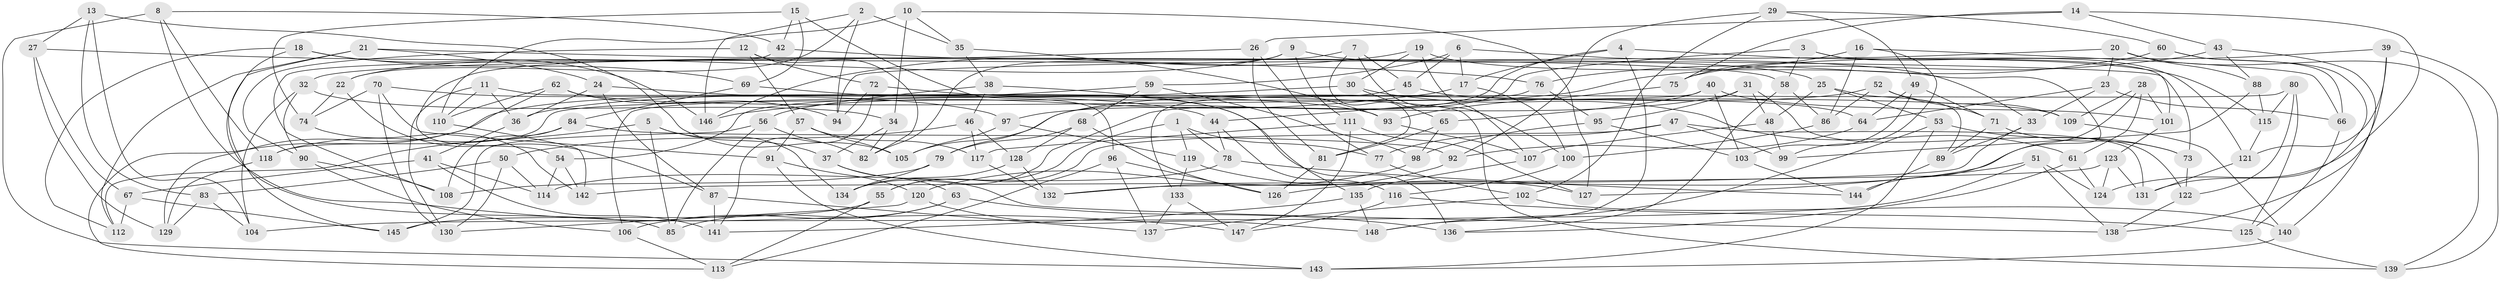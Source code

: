 // Generated by graph-tools (version 1.1) at 2025/26/03/09/25 03:26:50]
// undirected, 148 vertices, 296 edges
graph export_dot {
graph [start="1"]
  node [color=gray90,style=filled];
  1;
  2;
  3;
  4;
  5;
  6;
  7;
  8;
  9;
  10;
  11;
  12;
  13;
  14;
  15;
  16;
  17;
  18;
  19;
  20;
  21;
  22;
  23;
  24;
  25;
  26;
  27;
  28;
  29;
  30;
  31;
  32;
  33;
  34;
  35;
  36;
  37;
  38;
  39;
  40;
  41;
  42;
  43;
  44;
  45;
  46;
  47;
  48;
  49;
  50;
  51;
  52;
  53;
  54;
  55;
  56;
  57;
  58;
  59;
  60;
  61;
  62;
  63;
  64;
  65;
  66;
  67;
  68;
  69;
  70;
  71;
  72;
  73;
  74;
  75;
  76;
  77;
  78;
  79;
  80;
  81;
  82;
  83;
  84;
  85;
  86;
  87;
  88;
  89;
  90;
  91;
  92;
  93;
  94;
  95;
  96;
  97;
  98;
  99;
  100;
  101;
  102;
  103;
  104;
  105;
  106;
  107;
  108;
  109;
  110;
  111;
  112;
  113;
  114;
  115;
  116;
  117;
  118;
  119;
  120;
  121;
  122;
  123;
  124;
  125;
  126;
  127;
  128;
  129;
  130;
  131;
  132;
  133;
  134;
  135;
  136;
  137;
  138;
  139;
  140;
  141;
  142;
  143;
  144;
  145;
  146;
  147;
  148;
  1 -- 78;
  1 -- 55;
  1 -- 119;
  1 -- 77;
  2 -- 146;
  2 -- 94;
  2 -- 35;
  2 -- 22;
  3 -- 134;
  3 -- 58;
  3 -- 121;
  3 -- 101;
  4 -- 148;
  4 -- 79;
  4 -- 115;
  4 -- 17;
  5 -- 85;
  5 -- 112;
  5 -- 37;
  5 -- 134;
  6 -- 33;
  6 -- 17;
  6 -- 59;
  6 -- 45;
  7 -- 81;
  7 -- 100;
  7 -- 54;
  7 -- 45;
  8 -- 147;
  8 -- 42;
  8 -- 143;
  8 -- 118;
  9 -- 22;
  9 -- 111;
  9 -- 25;
  9 -- 82;
  10 -- 34;
  10 -- 110;
  10 -- 127;
  10 -- 35;
  11 -- 139;
  11 -- 130;
  11 -- 110;
  11 -- 36;
  12 -- 72;
  12 -- 57;
  12 -- 82;
  12 -- 90;
  13 -- 105;
  13 -- 104;
  13 -- 27;
  13 -- 83;
  14 -- 124;
  14 -- 26;
  14 -- 43;
  14 -- 75;
  15 -- 42;
  15 -- 96;
  15 -- 69;
  15 -- 74;
  16 -- 75;
  16 -- 99;
  16 -- 86;
  16 -- 66;
  17 -- 146;
  17 -- 100;
  18 -- 85;
  18 -- 146;
  18 -- 69;
  18 -- 112;
  19 -- 144;
  19 -- 107;
  19 -- 146;
  19 -- 30;
  20 -- 139;
  20 -- 88;
  20 -- 23;
  20 -- 94;
  21 -- 24;
  21 -- 112;
  21 -- 73;
  21 -- 145;
  22 -- 74;
  22 -- 87;
  23 -- 33;
  23 -- 64;
  23 -- 66;
  24 -- 36;
  24 -- 87;
  24 -- 44;
  25 -- 53;
  25 -- 89;
  25 -- 48;
  26 -- 77;
  26 -- 32;
  26 -- 81;
  27 -- 67;
  27 -- 129;
  27 -- 76;
  28 -- 61;
  28 -- 101;
  28 -- 109;
  28 -- 126;
  29 -- 102;
  29 -- 92;
  29 -- 49;
  29 -- 60;
  30 -- 61;
  30 -- 36;
  30 -- 65;
  31 -- 97;
  31 -- 95;
  31 -- 48;
  31 -- 122;
  32 -- 34;
  32 -- 90;
  32 -- 104;
  33 -- 132;
  33 -- 89;
  34 -- 37;
  34 -- 82;
  35 -- 93;
  35 -- 38;
  36 -- 41;
  37 -- 63;
  37 -- 138;
  38 -- 56;
  38 -- 46;
  38 -- 135;
  39 -- 138;
  39 -- 75;
  39 -- 121;
  39 -- 139;
  40 -- 118;
  40 -- 103;
  40 -- 65;
  40 -- 101;
  41 -- 141;
  41 -- 114;
  41 -- 67;
  42 -- 58;
  42 -- 108;
  43 -- 88;
  43 -- 44;
  43 -- 140;
  44 -- 116;
  44 -- 78;
  45 -- 54;
  45 -- 64;
  46 -- 117;
  46 -- 50;
  46 -- 128;
  47 -- 131;
  47 -- 77;
  47 -- 99;
  47 -- 55;
  48 -- 99;
  48 -- 107;
  49 -- 103;
  49 -- 64;
  49 -- 71;
  50 -- 114;
  50 -- 83;
  50 -- 130;
  51 -- 124;
  51 -- 138;
  51 -- 127;
  51 -- 104;
  52 -- 105;
  52 -- 86;
  52 -- 71;
  52 -- 109;
  53 -- 143;
  53 -- 148;
  53 -- 73;
  54 -- 114;
  54 -- 142;
  55 -- 145;
  55 -- 113;
  56 -- 145;
  56 -- 85;
  56 -- 82;
  57 -- 105;
  57 -- 91;
  57 -- 117;
  58 -- 86;
  58 -- 136;
  59 -- 113;
  59 -- 68;
  59 -- 98;
  60 -- 131;
  60 -- 66;
  60 -- 76;
  61 -- 124;
  61 -- 136;
  62 -- 109;
  62 -- 129;
  62 -- 110;
  62 -- 94;
  63 -- 85;
  63 -- 106;
  63 -- 136;
  64 -- 92;
  65 -- 98;
  65 -- 81;
  66 -- 125;
  67 -- 145;
  67 -- 112;
  68 -- 126;
  68 -- 128;
  68 -- 79;
  69 -- 84;
  69 -- 136;
  70 -- 74;
  70 -- 97;
  70 -- 130;
  70 -- 91;
  71 -- 73;
  71 -- 89;
  72 -- 94;
  72 -- 93;
  72 -- 141;
  73 -- 122;
  74 -- 142;
  75 -- 93;
  76 -- 95;
  76 -- 133;
  77 -- 102;
  78 -- 144;
  78 -- 114;
  79 -- 134;
  79 -- 108;
  80 -- 106;
  80 -- 115;
  80 -- 122;
  80 -- 125;
  81 -- 126;
  83 -- 104;
  83 -- 129;
  84 -- 92;
  84 -- 118;
  84 -- 108;
  86 -- 100;
  87 -- 137;
  87 -- 141;
  88 -- 115;
  88 -- 99;
  89 -- 144;
  90 -- 106;
  90 -- 108;
  91 -- 120;
  91 -- 143;
  92 -- 132;
  93 -- 107;
  95 -- 103;
  95 -- 98;
  96 -- 126;
  96 -- 113;
  96 -- 137;
  97 -- 105;
  97 -- 119;
  98 -- 120;
  100 -- 116;
  101 -- 123;
  102 -- 137;
  102 -- 140;
  103 -- 144;
  106 -- 113;
  107 -- 135;
  109 -- 140;
  110 -- 142;
  111 -- 147;
  111 -- 127;
  111 -- 117;
  115 -- 121;
  116 -- 125;
  116 -- 147;
  117 -- 132;
  118 -- 129;
  119 -- 133;
  119 -- 127;
  120 -- 148;
  120 -- 130;
  121 -- 131;
  122 -- 138;
  123 -- 124;
  123 -- 131;
  123 -- 142;
  125 -- 139;
  128 -- 132;
  128 -- 134;
  133 -- 137;
  133 -- 147;
  135 -- 141;
  135 -- 148;
  140 -- 143;
}
